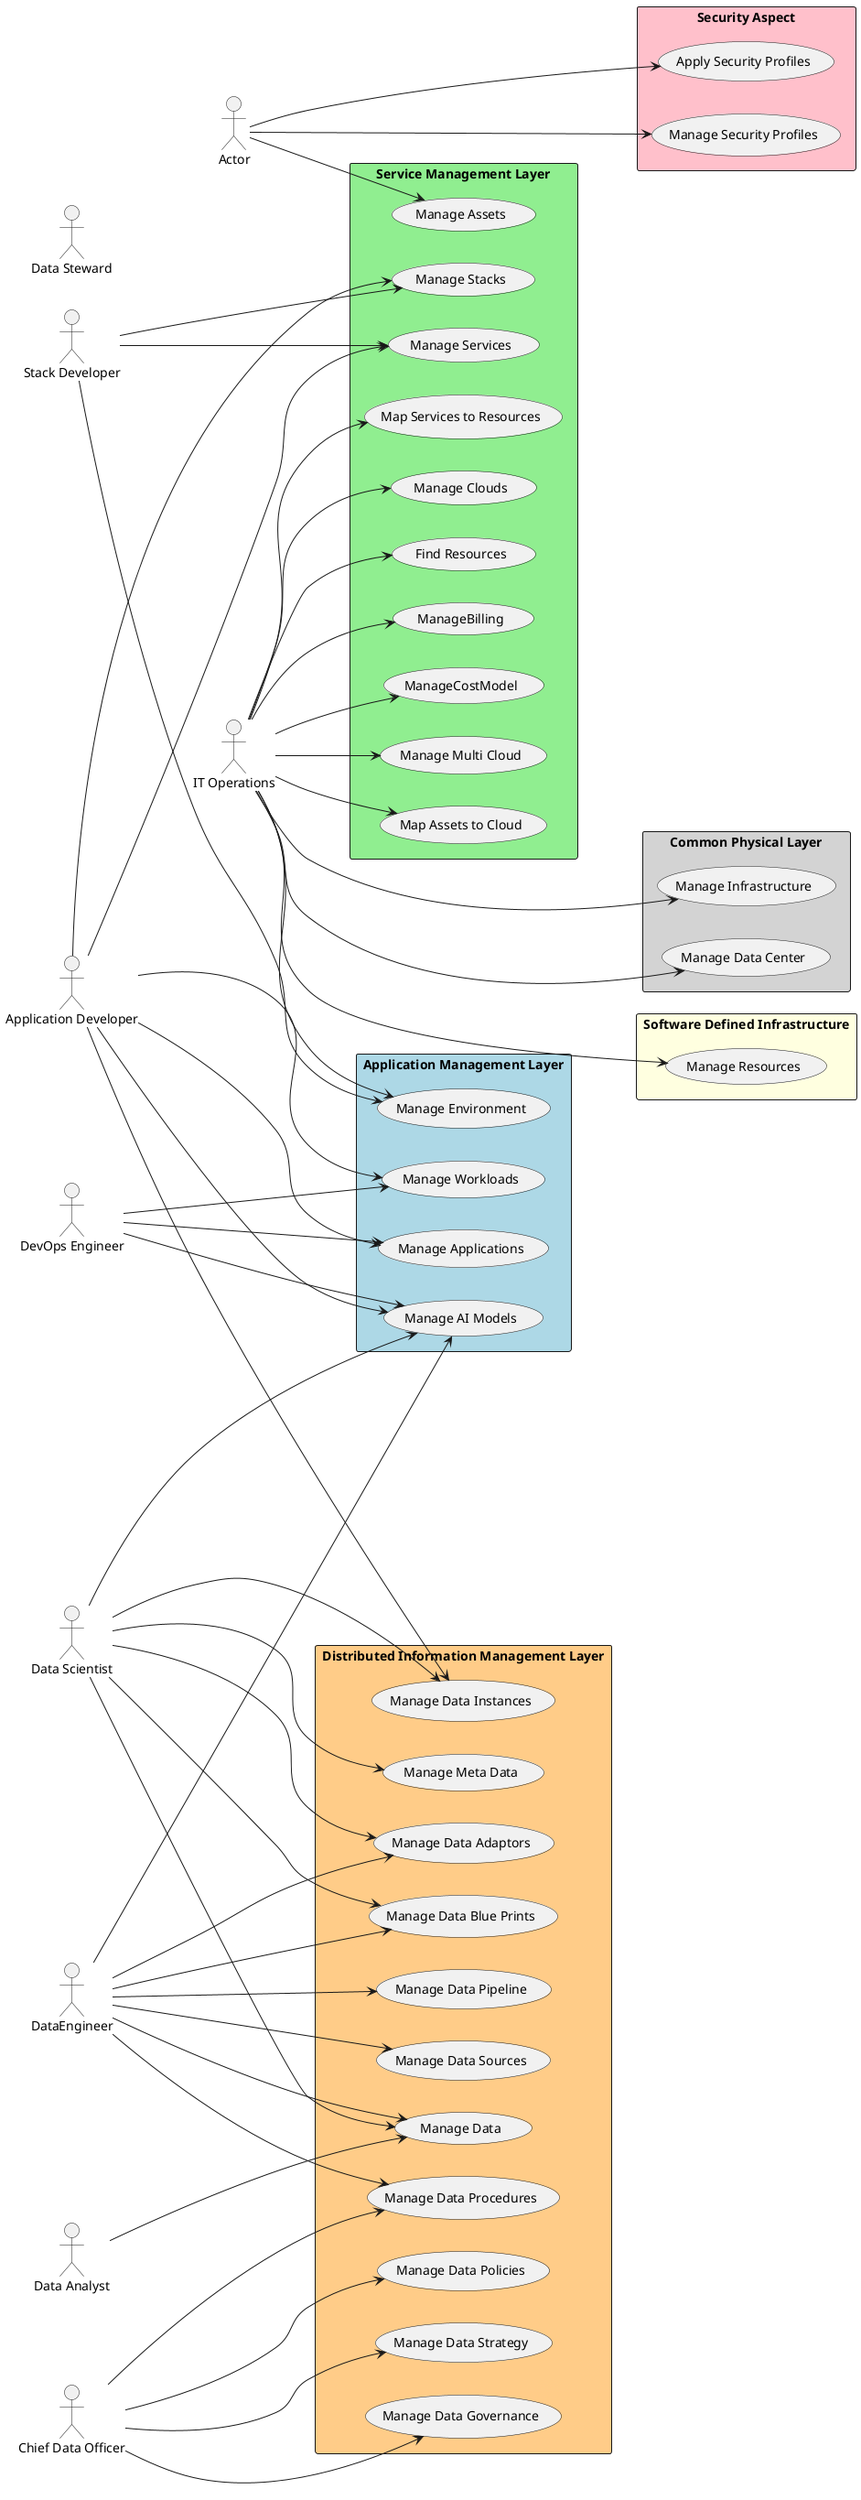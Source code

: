 @startuml

left to right direction

Actor "Actor" as Actor

Actor "Application Developer" as ApplicationDeveloper

Actor "Chief Data Officer" as ChiefDataOfficer

Actor "Data Analyst" as DataAnalyst

Actor "DataEngineer" as DataEngineer

Actor "Data Scientist" as DataScientist

Actor "Data Steward" as DataSteward

Actor "DevOps Engineer" as DevOpsEngineer

Actor "IT Operations" as ITOperations

Actor "Stack Developer" as StackDeveloper



rectangle "Security Aspect" as sa  #pink {
        usecase "Apply Security Profiles" as ApplySecurityProfiles
    
        Actor ---> ApplySecurityProfiles
        
    usecase "Manage Security Profiles" as ManageSecurityProfiles
    
        Actor ---> ManageSecurityProfiles
        

}

rectangle "Service Management Layer" as sml  #lightgreen {
        usecase "Manage Assets" as ManageAssets
    
        Actor --> ManageAssets
        

}

rectangle "Application Management Layer" as aml  #lightblue {
        usecase "Manage AI Models" as ManageAIModels
    
        DataScientist ---> ManageAIModels
        
        DevOpsEngineer ---> ManageAIModels
        
        ApplicationDeveloper ---> ManageAIModels
        
        DataEngineer ---> ManageAIModels
        
    usecase "Manage Applications" as ManageApplications
    
        DevOpsEngineer ---> ManageApplications
        
        ApplicationDeveloper ---> ManageApplications
        
    usecase "Manage Workloads" as ManageWorkloads
    
        ApplicationDeveloper ---> ManageWorkloads
        
        DevOpsEngineer ---> ManageWorkloads
        

}

rectangle "Distributed Information Management Layer" as diml  #ffcc88 {
        usecase "Manage Data Instances" as ManageDataInstances
    
        DataScientist --> ManageDataInstances
        
        ApplicationDeveloper --> ManageDataInstances
        

}

rectangle "Service Management Layer" as sml  #lightgreen {
        usecase "Manage Stacks" as ManageStacks
    
        StackDeveloper ---> ManageStacks
        
        ApplicationDeveloper ---> ManageStacks
        

}

rectangle "Service Management Layer" as sml  #lightgreen {
        usecase "Manage Services" as ManageServices
    
        StackDeveloper --> ManageServices
        
        ApplicationDeveloper --> ManageServices
        
    usecase "Manage Clouds" as ManageClouds
    
        ITOperations --> ManageClouds
        

}

rectangle "Distributed Information Management Layer" as diml  #ffcc88 {
        usecase "Manage Data Procedures" as ManageDataProcedures
    
        DataEngineer ---> ManageDataProcedures
        
        ChiefDataOfficer ---> ManageDataProcedures
        
    usecase "Manage Data Adaptors" as ManageDataAdaptors
    
        DataEngineer ---> ManageDataAdaptors
        
        DataScientist ---> ManageDataAdaptors
        
    usecase "Manage Data Blue Prints" as ManageDataBluePrints
    
        DataEngineer ---> ManageDataBluePrints
        
        DataScientist ---> ManageDataBluePrints
        
    usecase "Manage Data Pipeline" as ManageDataPipeline
    
        DataEngineer ---> ManageDataPipeline
        
    usecase "Manage Meta Data" as ManageMetaData
    
        DataScientist ---> ManageMetaData
        

}

rectangle "Distributed Information Management Layer" as diml  #ffcc88 {
        usecase "Manage Data Governance" as ManageDataGovernance
    
        ChiefDataOfficer --> ManageDataGovernance
        
    usecase "Manage Data Policies" as ManageDataPolicies
    
        ChiefDataOfficer --> ManageDataPolicies
        
    usecase "Manage Data Strategy" as ManageDataStrategy
    
        ChiefDataOfficer --> ManageDataStrategy
        
    usecase "Manage Data Sources" as ManageDataSources
    
        DataEngineer --> ManageDataSources
        

}

rectangle "Distributed Information Management Layer" as diml  #ffcc88 {
        usecase "Manage Data" as ManageData
    
        DataScientist ---> ManageData
        
        DataAnalyst ---> ManageData
        
        DataEngineer ---> ManageData
        

}

rectangle "Application Management Layer" as aml  #lightblue {
        usecase "Manage Environment" as ManageEnvironment
    
        ITOperations --> ManageEnvironment
        
        StackDeveloper --> ManageEnvironment
        

}

rectangle "Common Physical Layer" as cpl  #lightgray {
        usecase "Manage Data Center" as ManageDataCenter
    
        ITOperations ---> ManageDataCenter
        
    usecase "Manage Infrastructure" as ManageInfrastructure
    
        ITOperations ---> ManageInfrastructure
        

}

rectangle "Service Management Layer" as sml  #lightgreen {
        usecase "Find Resources" as FindResources
    
        ITOperations --> FindResources
        
    usecase "ManageBilling" as ManageBilling
    
        ITOperations --> ManageBilling
        
    usecase "ManageCostModel" as ManageCostModel
    
        ITOperations --> ManageCostModel
        
    usecase "Manage Multi Cloud" as ManageMultiCloud
    
        ITOperations --> ManageMultiCloud
        
    usecase "Map Assets to Cloud" as MapAssetstoCloud
    
        ITOperations --> MapAssetstoCloud
        
    usecase "Map Services to Resources" as MapServicestoResources
    
        ITOperations --> MapServicestoResources
        

}

rectangle "Software Defined Infrastructure" as sdi  #lightyellow {
        usecase "Manage Resources" as ManageResources
    
        ITOperations ---> ManageResources
        

}


@enduml
